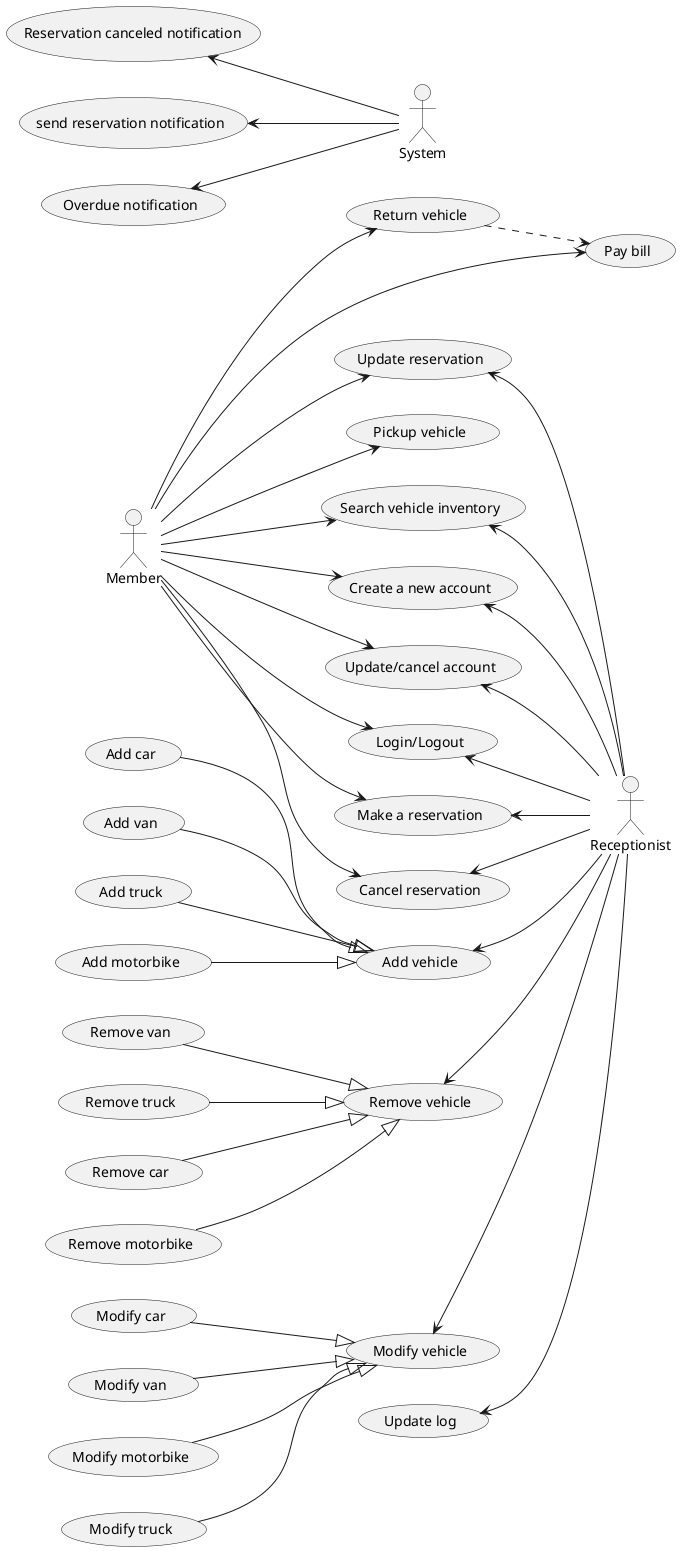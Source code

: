 @startuml
left to right direction

actor Member
actor System
actor Receptionist

Member --> (Search vehicle inventory)
Member --> (Create a new account)
Member --> (Update/cancel account)
Member --> (Login/Logout)
Member --> (Make a reservation)
Member --> (Cancel reservation)
Member --> (Update reservation)
Member --> (Return vehicle)
    (Return vehicle) ..> (Pay bill)
Member --> (Pay bill)
Member --> (Pickup vehicle)

(Search vehicle inventory) <-- Receptionist
(Create a new account) <-- Receptionist
(Update/cancel account) <-- Receptionist
(Login/Logout) <-- Receptionist
(Make a reservation) <-- Receptionist
(Cancel reservation) <-- Receptionist
(Update reservation) <-- Receptionist
(Add vehicle) <-- Receptionist
    (Add car) --|> (Add vehicle)
    (Add van) --|> (Add vehicle)
    (Add truck) --|> (Add vehicle)
    (Add motorbike) --|> (Add vehicle)
(Remove vehicle) <-- Receptionist
    (Remove van) --|> (Remove vehicle)
    (Remove truck) --|> (Remove vehicle)
    (Remove car) --|> (Remove vehicle)
    (Remove motorbike) --|> (Remove vehicle)
(Modify vehicle) <-- Receptionist
    (Modify car) --|> (Modify vehicle)
    (Modify van) --|> (Modify vehicle)
    (Modify motorbike) --|> (Modify vehicle)
    (Modify truck) --|> (Modify vehicle)
(Update log) <-- Receptionist

(Reservation canceled notification) <-- System
(send reservation notification) <-- System
(Overdue notification) <-- System

@enduml
